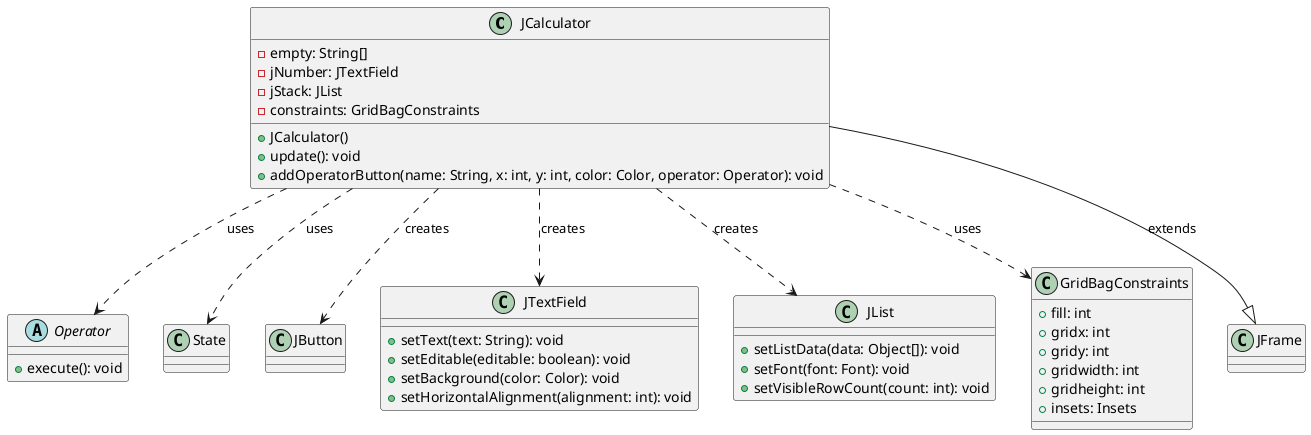 @startuml JCalculator

class JCalculator {
  - empty: String[]
  - jNumber: JTextField
  - jStack: JList
  - constraints: GridBagConstraints
  + JCalculator()
  + update(): void
  + addOperatorButton(name: String, x: int, y: int, color: Color, operator: Operator): void
}

JCalculator ..> Operator : uses
JCalculator ..> State : uses
JCalculator ..> JButton : creates
JCalculator ..> JTextField : creates
JCalculator ..> JList : creates
JCalculator ..> GridBagConstraints : uses

class JTextField {
  + setText(text: String): void
  + setEditable(editable: boolean): void
  + setBackground(color: Color): void
  + setHorizontalAlignment(alignment: int): void
}

class JList {
  + setListData(data: Object[]): void
  + setFont(font: Font): void
  + setVisibleRowCount(count: int): void
}

class GridBagConstraints {
  + fill: int
  + gridx: int
  + gridy: int
  + gridwidth: int
  + gridheight: int
  + insets: Insets
}

abstract class Operator {
  + execute(): void
}

JCalculator --|> JFrame : extends

@enduml
